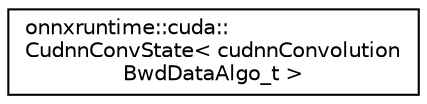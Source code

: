 digraph "Graphical Class Hierarchy"
{
  edge [fontname="Helvetica",fontsize="10",labelfontname="Helvetica",labelfontsize="10"];
  node [fontname="Helvetica",fontsize="10",shape=record];
  rankdir="LR";
  Node0 [label="onnxruntime::cuda::\lCudnnConvState\< cudnnConvolution\lBwdDataAlgo_t \>",height=0.2,width=0.4,color="black", fillcolor="white", style="filled",URL="$structonnxruntime_1_1cuda_1_1CudnnConvState.html"];
}
